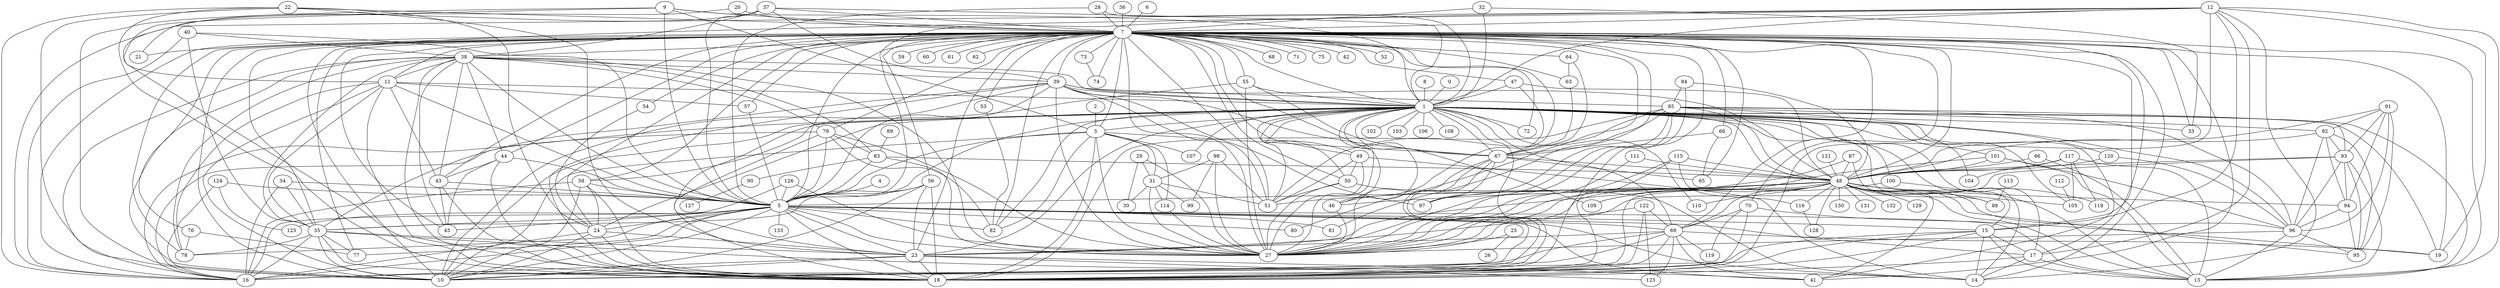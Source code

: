 graph G {
0;
1;
2;
3;
4;
5;
6;
7;
8;
9;
10;
11;
12;
13;
14;
15;
16;
17;
18;
19;
20;
21;
22;
23;
24;
25;
26;
27;
28;
29;
30;
31;
32;
33;
34;
35;
36;
37;
38;
39;
40;
41;
42;
43;
44;
45;
46;
47;
48;
49;
50;
51;
52;
53;
54;
55;
56;
57;
58;
59;
60;
61;
62;
63;
64;
65;
66;
67;
68;
69;
70;
71;
72;
73;
74;
75;
76;
77;
78;
79;
80;
81;
82;
83;
84;
85;
86;
87;
88;
89;
90;
91;
92;
93;
94;
95;
96;
97;
98;
99;
100;
101;
102;
103;
104;
105;
106;
107;
108;
109;
110;
111;
112;
113;
114;
115;
116;
117;
118;
119;
120;
121;
122;
123;
124;
125;
126;
127;
128;
129;
130;
131;
132;
133;
0--1 ;
2--3 ;
4--5 ;
6--7 ;
8--1 ;
9--5 ;
9--3 ;
9--10 ;
9--1 ;
9--11 ;
9--7 ;
12--7 ;
12--13 ;
12--5 ;
12--14 ;
12--15 ;
12--16 ;
12--17 ;
12--10 ;
12--18 ;
12--19 ;
12--1 ;
20--21 ;
20--7 ;
22--23 ;
22--16 ;
22--10 ;
22--24 ;
22--7 ;
22--18 ;
25--26 ;
25--27 ;
28--5 ;
28--7 ;
28--1 ;
29--27 ;
29--30 ;
29--31 ;
32--7 ;
32--33 ;
32--1 ;
34--16 ;
34--35 ;
34--5 ;
36--7 ;
37--18 ;
37--38 ;
37--1 ;
37--39 ;
37--7 ;
37--5 ;
40--35 ;
40--5 ;
40--38 ;
40--16 ;
7--41 ;
7--42 ;
7--43 ;
7--44 ;
7--45 ;
7--46 ;
7--47 ;
7--48 ;
7--49 ;
7--50 ;
7--51 ;
7--52 ;
7--53 ;
7--54 ;
7--55 ;
7--39 ;
7--56 ;
7--23 ;
7--35 ;
7--57 ;
7--58 ;
7--24 ;
7--59 ;
7--13 ;
7--14 ;
7--15 ;
7--17 ;
7--60 ;
7--61 ;
7--62 ;
7--63 ;
7--64 ;
7--65 ;
7--66 ;
7--67 ;
7--68 ;
7--69 ;
7--70 ;
7--19 ;
7--21 ;
7--71 ;
7--72 ;
7--73 ;
7--74 ;
7--11 ;
7--75 ;
7--76 ;
7--77 ;
7--78 ;
7--16 ;
7--27 ;
7--79 ;
7--80 ;
7--38 ;
7--5 ;
7--81 ;
7--10 ;
7--3 ;
7--18 ;
7--82 ;
7--33 ;
7--1 ;
56--18 ;
56--5 ;
56--10 ;
56--23 ;
56--35 ;
38--43 ;
38--44 ;
38--45 ;
38--39 ;
38--10 ;
38--11 ;
38--35 ;
38--78 ;
38--18 ;
38--83 ;
38--79 ;
38--27 ;
38--16 ;
38--5 ;
38--1 ;
11--43 ;
11--35 ;
11--18 ;
11--57 ;
11--5 ;
11--78 ;
11--10 ;
11--1 ;
84--85 ;
84--27 ;
84--48 ;
86--48 ;
86--13 ;
87--88 ;
87--48 ;
87--27 ;
55--10 ;
55--1 ;
55--27 ;
55--67 ;
89--83 ;
47--46 ;
47--1 ;
47--48 ;
79--18 ;
79--82 ;
79--83 ;
79--16 ;
79--27 ;
79--5 ;
83--90 ;
83--27 ;
83--48 ;
83--5 ;
91--92 ;
91--93 ;
91--94 ;
91--95 ;
91--96 ;
91--48 ;
39--85 ;
39--67 ;
39--97 ;
39--27 ;
39--5 ;
39--18 ;
39--35 ;
39--1 ;
39--23 ;
39--51 ;
39--48 ;
98--51 ;
98--99 ;
98--31 ;
98--27 ;
66--65 ;
66--67 ;
1--24 ;
1--100 ;
1--101 ;
1--102 ;
1--103 ;
1--104 ;
1--105 ;
1--106 ;
1--46 ;
1--49 ;
1--50 ;
1--51 ;
1--67 ;
1--82 ;
1--58 ;
1--107 ;
1--3 ;
1--14 ;
1--15 ;
1--16 ;
1--17 ;
1--10 ;
1--108 ;
1--13 ;
1--96 ;
1--72 ;
1--41 ;
1--109 ;
1--110 ;
1--48 ;
1--27 ;
1--5 ;
1--33 ;
1--69 ;
1--23 ;
1--19 ;
1--18 ;
101--13 ;
101--48 ;
101--27 ;
101--96 ;
111--48 ;
111--27 ;
64--63 ;
64--67 ;
53--82 ;
112--105 ;
113--88 ;
57--5 ;
3--5 ;
3--107 ;
3--67 ;
3--10 ;
3--27 ;
3--114 ;
3--31 ;
3--18 ;
3--82 ;
44--43 ;
44--18 ;
44--5 ;
44--45 ;
115--116 ;
115--27 ;
115--18 ;
115--48 ;
117--13 ;
117--118 ;
117--105 ;
117--48 ;
117--104 ;
73--74 ;
49--50 ;
49--14 ;
49--27 ;
49--51 ;
100--13 ;
100--109 ;
70--19 ;
70--69 ;
70--119 ;
70--18 ;
85--67 ;
85--97 ;
85--18 ;
85--51 ;
85--27 ;
85--93 ;
85--92 ;
85--120 ;
85--96 ;
85--48 ;
76--77 ;
76--78 ;
121--48 ;
92--93 ;
92--94 ;
92--95 ;
92--96 ;
92--48 ;
122--69 ;
122--23 ;
122--123 ;
122--18 ;
58--16 ;
58--5 ;
58--18 ;
58--24 ;
58--10 ;
124--16 ;
124--125 ;
124--5 ;
31--99 ;
31--51 ;
31--114 ;
31--27 ;
31--30 ;
63--67 ;
54--24 ;
67--18 ;
67--97 ;
67--48 ;
67--27 ;
67--10 ;
67--65 ;
126--27 ;
126--16 ;
126--5 ;
120--96 ;
120--48 ;
43--5 ;
43--45 ;
43--18 ;
90--127 ;
93--27 ;
93--13 ;
93--94 ;
93--95 ;
93--96 ;
93--48 ;
48--128 ;
48--116 ;
48--129 ;
48--46 ;
48--97 ;
48--51 ;
48--118 ;
48--130 ;
48--88 ;
48--131 ;
48--94 ;
48--95 ;
48--132 ;
48--96 ;
48--105 ;
48--13 ;
48--41 ;
48--109 ;
48--5 ;
48--69 ;
48--23 ;
48--18 ;
48--110 ;
48--27 ;
94--95 ;
94--96 ;
5--24 ;
5--41 ;
5--45 ;
5--82 ;
5--13 ;
5--14 ;
5--15 ;
5--17 ;
5--10 ;
5--133 ;
5--125 ;
5--77 ;
5--78 ;
5--35 ;
5--69 ;
5--23 ;
5--18 ;
5--16 ;
5--27 ;
5--80 ;
5--81 ;
50--14 ;
50--27 ;
50--51 ;
96--95 ;
96--13 ;
96--27 ;
35--23 ;
35--14 ;
35--10 ;
35--18 ;
35--16 ;
35--77 ;
35--78 ;
46--27 ;
15--18 ;
15--13 ;
15--14 ;
15--16 ;
15--17 ;
15--10 ;
114--27 ;
24--23 ;
24--18 ;
24--16 ;
24--10 ;
116--128 ;
69--16 ;
69--10 ;
69--41 ;
69--119 ;
69--123 ;
69--19 ;
69--18 ;
69--23 ;
23--16 ;
23--41 ;
23--10 ;
23--123 ;
23--18 ;
17--18 ;
17--13 ;
17--14 ;
}
